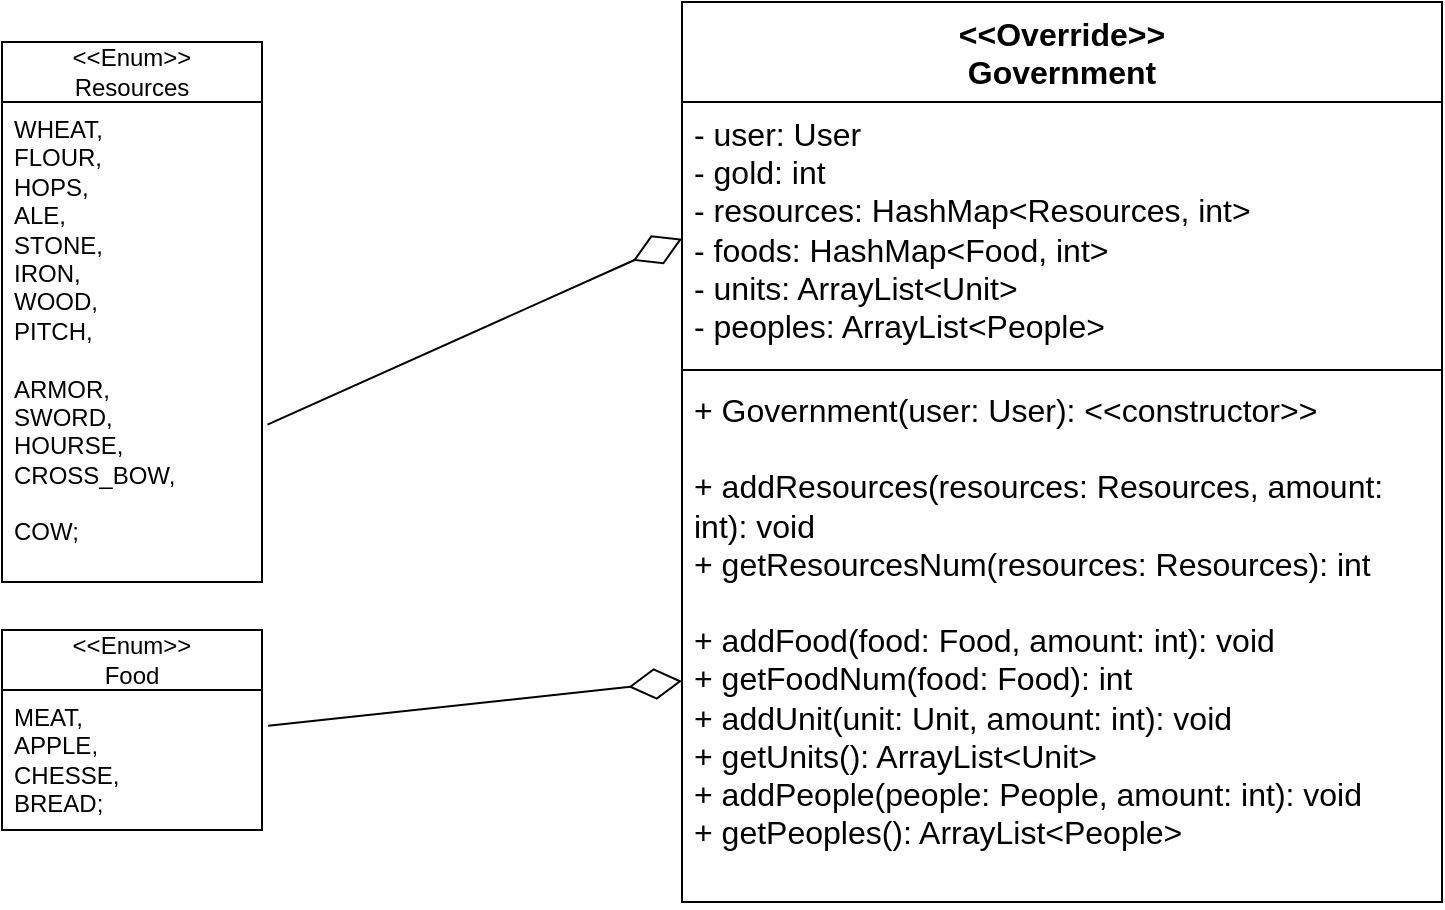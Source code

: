<mxfile version="21.1.7" type="device">
  <diagram name="‫صفحه - 1‬" id="KjUGXQwVeWMhCOJx0vsy">
    <mxGraphModel dx="1249" dy="878" grid="1" gridSize="10" guides="1" tooltips="1" connect="1" arrows="1" fold="1" page="1" pageScale="1" pageWidth="827" pageHeight="1169" math="0" shadow="0">
      <root>
        <mxCell id="0" />
        <mxCell id="1" parent="0" />
        <mxCell id="HRNE4OiCZlWx9EsLZsNt-1" value="&amp;lt;&amp;lt;Override&amp;gt;&amp;gt;&lt;br&gt;Government" style="swimlane;fontStyle=1;align=center;verticalAlign=top;childLayout=stackLayout;horizontal=1;startSize=50;horizontalStack=0;resizeParent=1;resizeParentMax=0;resizeLast=0;collapsible=1;marginBottom=0;whiteSpace=wrap;html=1;fontSize=16;" parent="1" vertex="1">
          <mxGeometry x="170" y="230" width="380" height="450" as="geometry" />
        </mxCell>
        <mxCell id="HRNE4OiCZlWx9EsLZsNt-2" value="- user: User&lt;br&gt;- gold: int&lt;br&gt;- resources: HashMap&amp;lt;Resources, int&amp;gt;&lt;br&gt;- foods: HashMap&amp;lt;Food, int&amp;gt;&lt;br&gt;- units: ArrayList&amp;lt;Unit&amp;gt;&lt;br&gt;- peoples: ArrayList&amp;lt;People&amp;gt;" style="text;strokeColor=none;fillColor=none;align=left;verticalAlign=top;spacingLeft=4;spacingRight=4;overflow=hidden;rotatable=0;points=[[0,0.5],[1,0.5]];portConstraint=eastwest;whiteSpace=wrap;html=1;fontSize=16;" parent="HRNE4OiCZlWx9EsLZsNt-1" vertex="1">
          <mxGeometry y="50" width="380" height="130" as="geometry" />
        </mxCell>
        <mxCell id="HRNE4OiCZlWx9EsLZsNt-3" value="" style="line;strokeWidth=1;fillColor=none;align=left;verticalAlign=middle;spacingTop=-1;spacingLeft=3;spacingRight=3;rotatable=0;labelPosition=right;points=[];portConstraint=eastwest;strokeColor=inherit;fontSize=16;" parent="HRNE4OiCZlWx9EsLZsNt-1" vertex="1">
          <mxGeometry y="180" width="380" height="8" as="geometry" />
        </mxCell>
        <mxCell id="HRNE4OiCZlWx9EsLZsNt-4" value="+ Government(user: User): &amp;lt;&amp;lt;constructor&amp;gt;&amp;gt;&lt;br&gt;&lt;br&gt;+ addResources(resources: Resources, amount: int): void&lt;br&gt;+ getResourcesNum(resources: Resources): int&lt;br&gt;&lt;br&gt;+ addFood(food: Food, amount: int): void&lt;br&gt;+ getFoodNum(food: Food): int&lt;br&gt;+ addUnit(unit: Unit, amount: int): void&lt;br&gt;+ getUnits(): ArrayList&amp;lt;Unit&amp;gt;&lt;br&gt;+ addPeople(people: People, amount: int): void&lt;br&gt;+ getPeoples(): ArrayList&amp;lt;People&amp;gt;" style="text;strokeColor=none;fillColor=none;align=left;verticalAlign=top;spacingLeft=4;spacingRight=4;overflow=hidden;rotatable=0;points=[[0,0.5],[1,0.5]];portConstraint=eastwest;whiteSpace=wrap;html=1;fontSize=16;" parent="HRNE4OiCZlWx9EsLZsNt-1" vertex="1">
          <mxGeometry y="188" width="380" height="262" as="geometry" />
        </mxCell>
        <mxCell id="WStMXdnE8eiOOoNYFNNc-1" value="&amp;lt;&amp;lt;Enum&amp;gt;&amp;gt;&lt;br&gt;Resources" style="swimlane;fontStyle=0;childLayout=stackLayout;horizontal=1;startSize=30;fillColor=none;horizontalStack=0;resizeParent=1;resizeParentMax=0;resizeLast=0;collapsible=1;marginBottom=0;whiteSpace=wrap;html=1;" vertex="1" parent="1">
          <mxGeometry x="-170" y="250" width="130" height="270" as="geometry" />
        </mxCell>
        <mxCell id="WStMXdnE8eiOOoNYFNNc-2" value="WHEAT,&lt;br&gt;FLOUR,&lt;br&gt;HOPS,&amp;nbsp;&lt;br&gt;ALE,&lt;br&gt;STONE,&lt;br&gt;IRON,&lt;br&gt;WOOD,&lt;br&gt;PITCH,&lt;br&gt;&lt;br&gt;ARMOR,&lt;br&gt;SWORD,&lt;br&gt;HOURSE,&lt;br&gt;CROSS_BOW,&lt;br&gt;&lt;br&gt;COW;&lt;br&gt;" style="text;strokeColor=none;fillColor=none;align=left;verticalAlign=top;spacingLeft=4;spacingRight=4;overflow=hidden;rotatable=0;points=[[0,0.5],[1,0.5]];portConstraint=eastwest;whiteSpace=wrap;html=1;" vertex="1" parent="WStMXdnE8eiOOoNYFNNc-1">
          <mxGeometry y="30" width="130" height="240" as="geometry" />
        </mxCell>
        <mxCell id="WStMXdnE8eiOOoNYFNNc-5" value="" style="endArrow=diamondThin;endFill=0;endSize=24;html=1;rounded=0;entryX=0;entryY=0.526;entryDx=0;entryDy=0;entryPerimeter=0;exitX=1.021;exitY=0.672;exitDx=0;exitDy=0;exitPerimeter=0;" edge="1" parent="1" source="WStMXdnE8eiOOoNYFNNc-2" target="HRNE4OiCZlWx9EsLZsNt-2">
          <mxGeometry width="160" relative="1" as="geometry">
            <mxPoint x="-260" y="440" as="sourcePoint" />
            <mxPoint x="-100" y="440" as="targetPoint" />
          </mxGeometry>
        </mxCell>
        <mxCell id="WStMXdnE8eiOOoNYFNNc-6" value="&amp;lt;&amp;lt;Enum&amp;gt;&amp;gt;&lt;br&gt;Food" style="swimlane;fontStyle=0;childLayout=stackLayout;horizontal=1;startSize=30;fillColor=none;horizontalStack=0;resizeParent=1;resizeParentMax=0;resizeLast=0;collapsible=1;marginBottom=0;whiteSpace=wrap;html=1;" vertex="1" parent="1">
          <mxGeometry x="-170" y="544" width="130" height="100" as="geometry" />
        </mxCell>
        <mxCell id="WStMXdnE8eiOOoNYFNNc-7" value="MEAT,&lt;br&gt;APPLE,&lt;br&gt;CHESSE,&lt;br&gt;BREAD;" style="text;strokeColor=none;fillColor=none;align=left;verticalAlign=top;spacingLeft=4;spacingRight=4;overflow=hidden;rotatable=0;points=[[0,0.5],[1,0.5]];portConstraint=eastwest;whiteSpace=wrap;html=1;" vertex="1" parent="WStMXdnE8eiOOoNYFNNc-6">
          <mxGeometry y="30" width="130" height="70" as="geometry" />
        </mxCell>
        <mxCell id="WStMXdnE8eiOOoNYFNNc-8" value="" style="endArrow=diamondThin;endFill=0;endSize=24;html=1;rounded=0;exitX=1.024;exitY=0.256;exitDx=0;exitDy=0;exitPerimeter=0;" edge="1" parent="1" source="WStMXdnE8eiOOoNYFNNc-7" target="HRNE4OiCZlWx9EsLZsNt-4">
          <mxGeometry width="160" relative="1" as="geometry">
            <mxPoint x="-160" y="440" as="sourcePoint" />
            <mxPoint y="440" as="targetPoint" />
          </mxGeometry>
        </mxCell>
      </root>
    </mxGraphModel>
  </diagram>
</mxfile>
